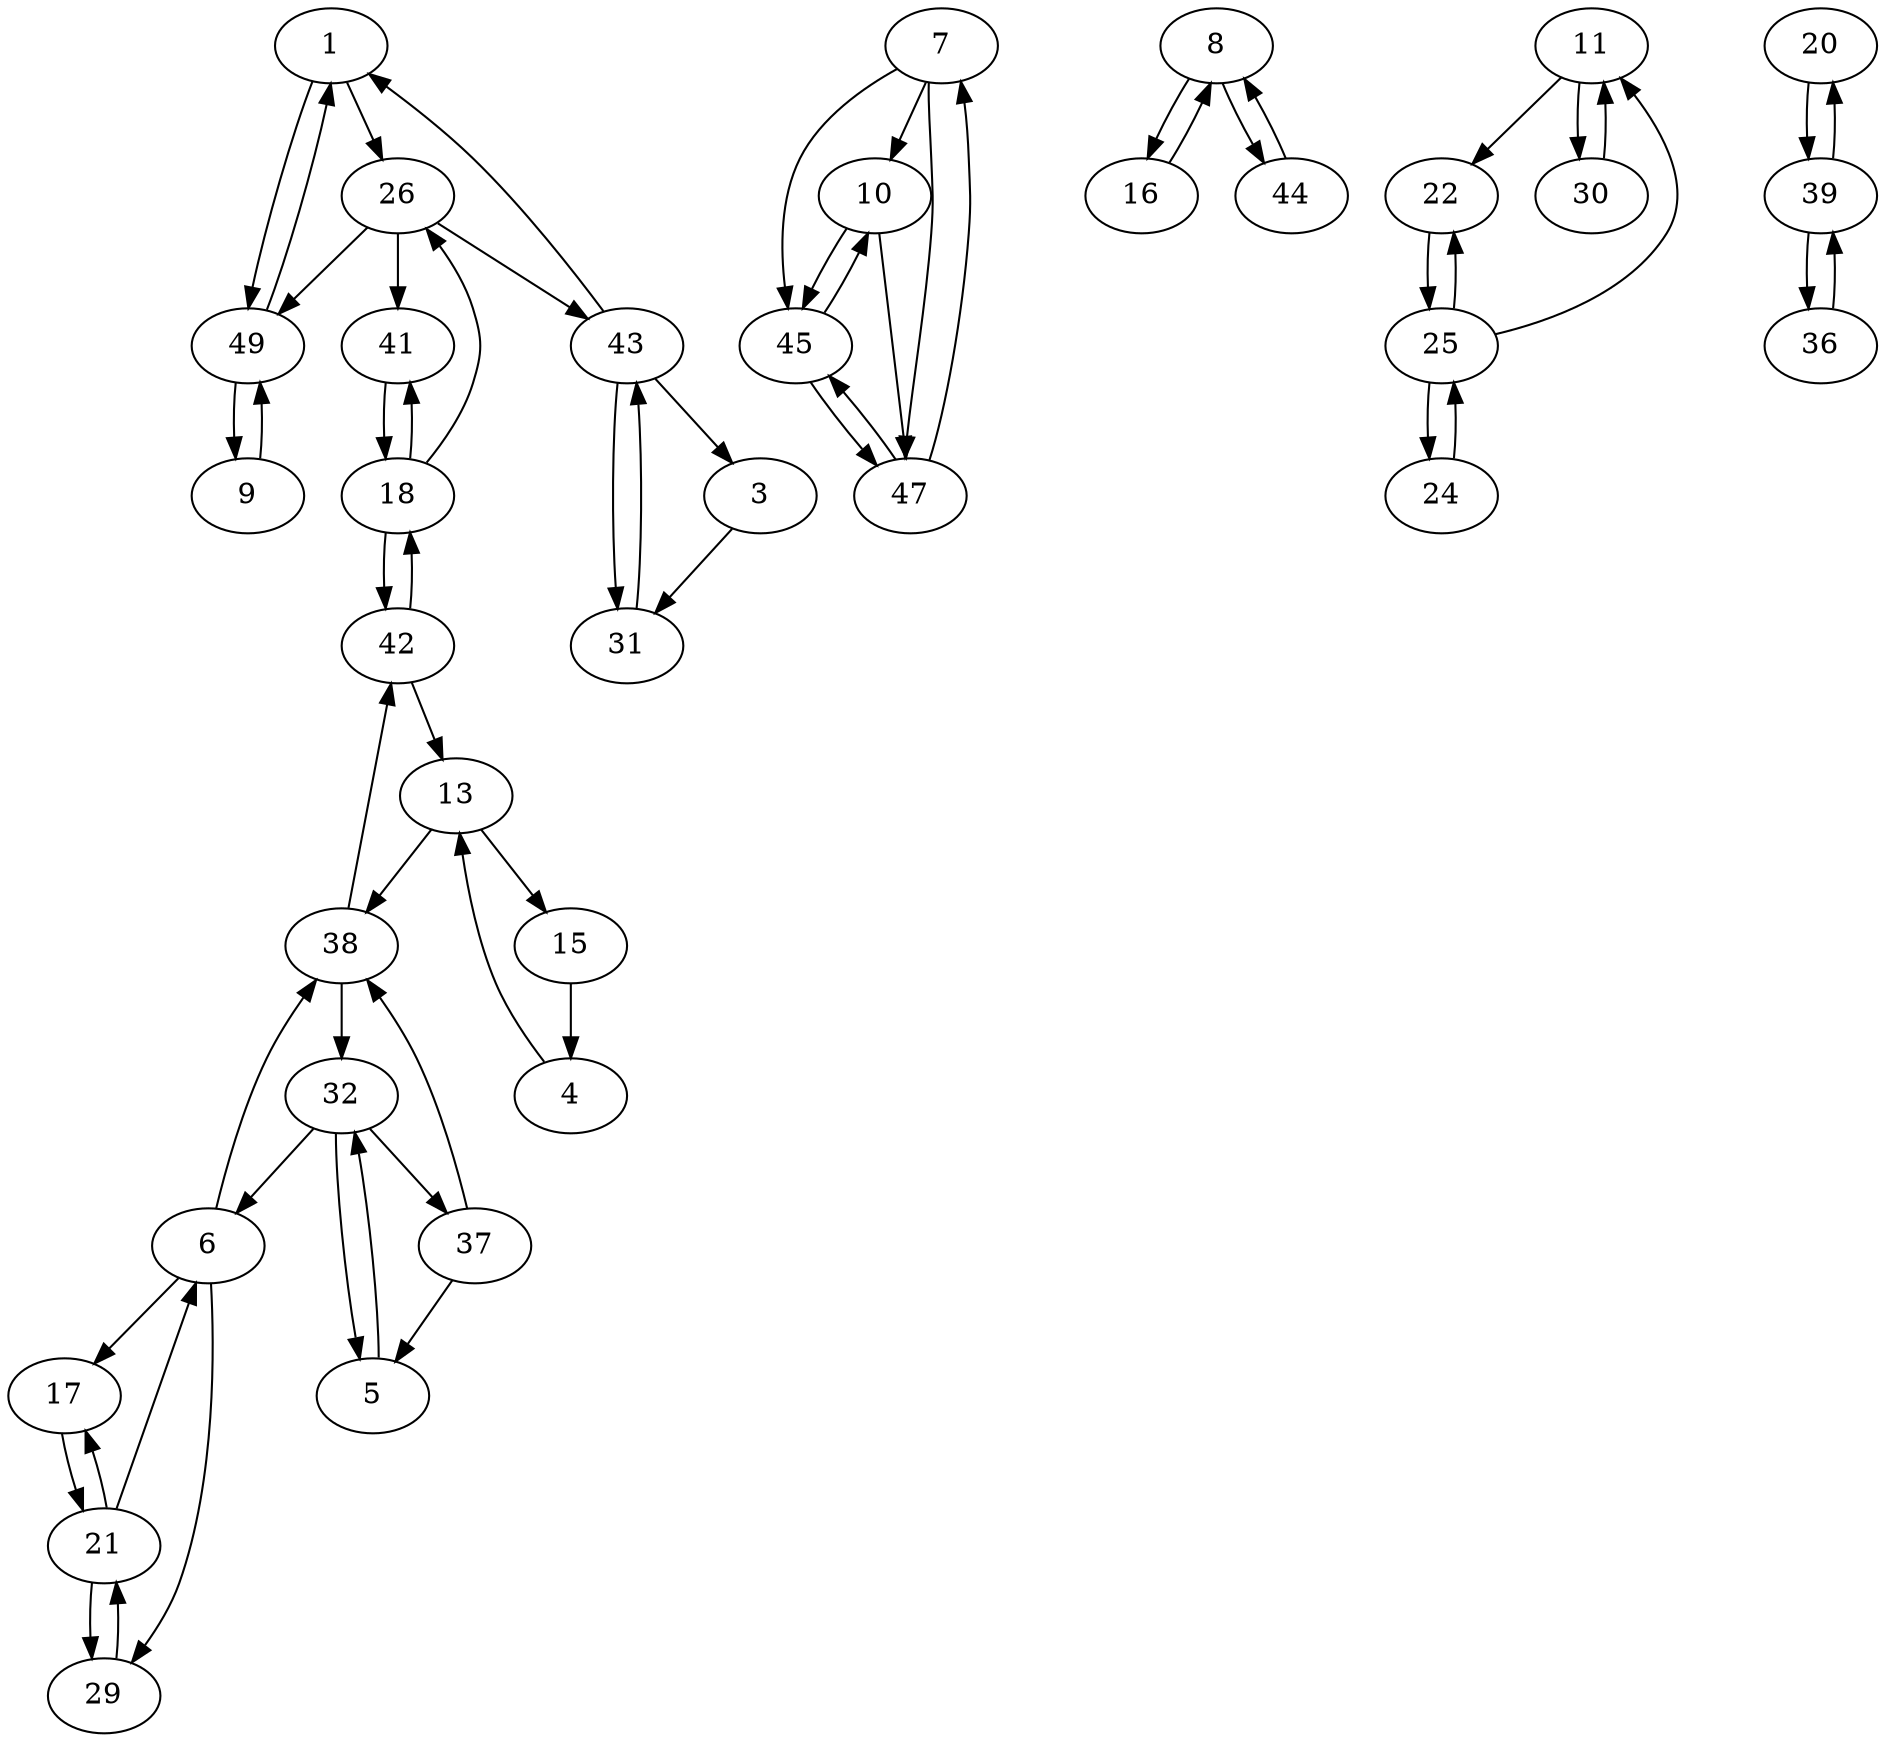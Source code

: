 digraph G {
  1 -> 26;
  1 -> 49;
  3 -> 31;
  4 -> 13;
  5 -> 32;
  6 -> 17;
  6 -> 29;
  6 -> 38;
  7 -> 10;
  7 -> 45;
  7 -> 47;
  8 -> 16;
  8 -> 44;
  9 -> 49;
  10 -> 45;
  10 -> 47;
  11 -> 22;
  11 -> 30;
  13 -> 15;
  13 -> 38;
  15 -> 4;
  16 -> 8;
  17 -> 21;
  18 -> 26;
  18 -> 41;
  18 -> 42;
  20 -> 39;
  21 -> 6;
  21 -> 17;
  21 -> 29;
  22 -> 25;
  24 -> 25;
  25 -> 11;
  25 -> 22;
  25 -> 24;
  26 -> 41;
  26 -> 43;
  26 -> 49;
  29 -> 21;
  30 -> 11;
  31 -> 43;
  32 -> 5;
  32 -> 6;
  32 -> 37;
  36 -> 39;
  37 -> 5;
  37 -> 38;
  38 -> 32;
  38 -> 42;
  39 -> 20;
  39 -> 36;
  41 -> 18;
  42 -> 13;
  42 -> 18;
  43 -> 1;
  43 -> 3;
  43 -> 31;
  44 -> 8;
  45 -> 10;
  45 -> 47;
  47 -> 7;
  47 -> 45;
  49 -> 1;
  49 -> 9;
}